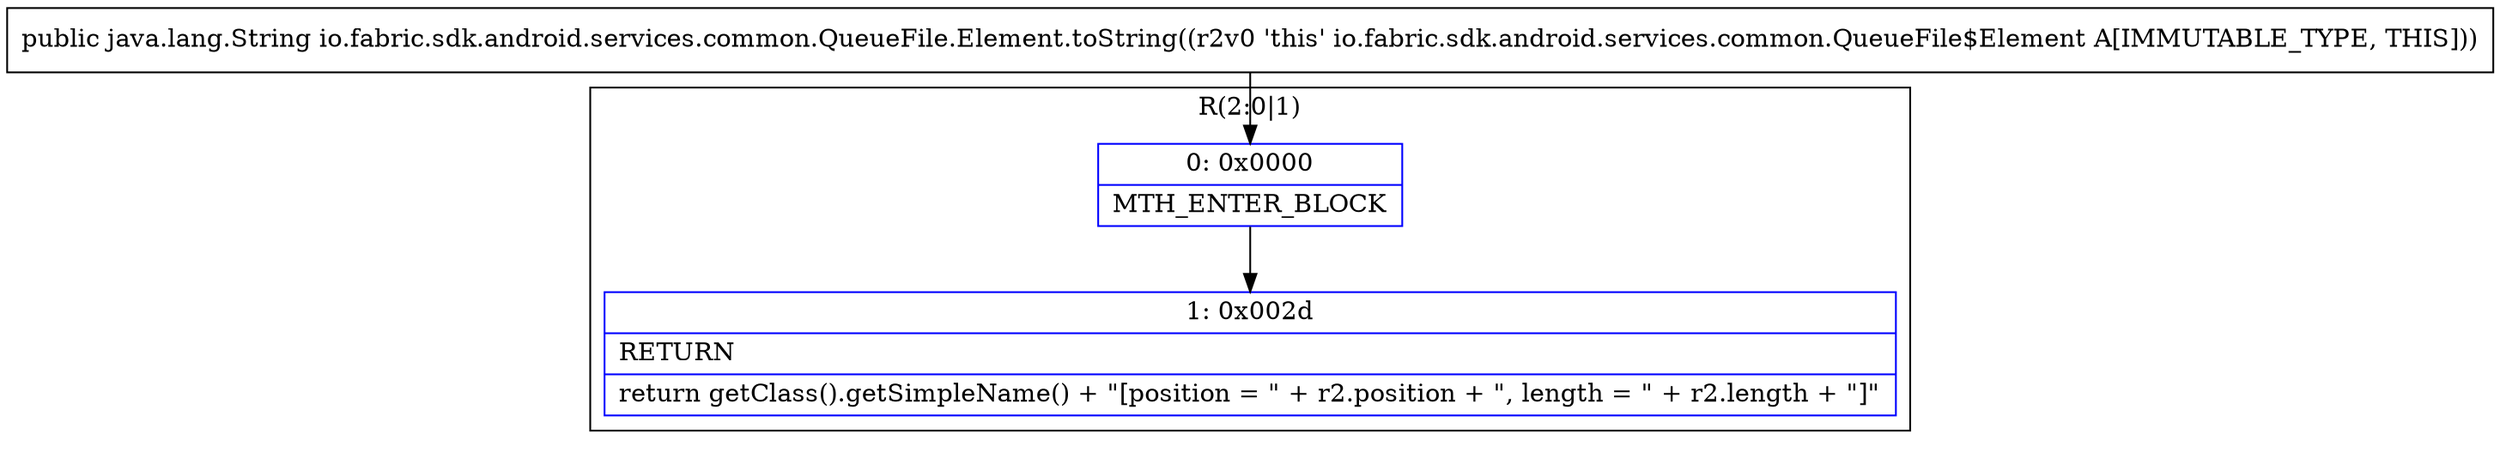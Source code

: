 digraph "CFG forio.fabric.sdk.android.services.common.QueueFile.Element.toString()Ljava\/lang\/String;" {
subgraph cluster_Region_1299646105 {
label = "R(2:0|1)";
node [shape=record,color=blue];
Node_0 [shape=record,label="{0\:\ 0x0000|MTH_ENTER_BLOCK\l}"];
Node_1 [shape=record,label="{1\:\ 0x002d|RETURN\l|return getClass().getSimpleName() + \"[position = \" + r2.position + \", length = \" + r2.length + \"]\"\l}"];
}
MethodNode[shape=record,label="{public java.lang.String io.fabric.sdk.android.services.common.QueueFile.Element.toString((r2v0 'this' io.fabric.sdk.android.services.common.QueueFile$Element A[IMMUTABLE_TYPE, THIS])) }"];
MethodNode -> Node_0;
Node_0 -> Node_1;
}

